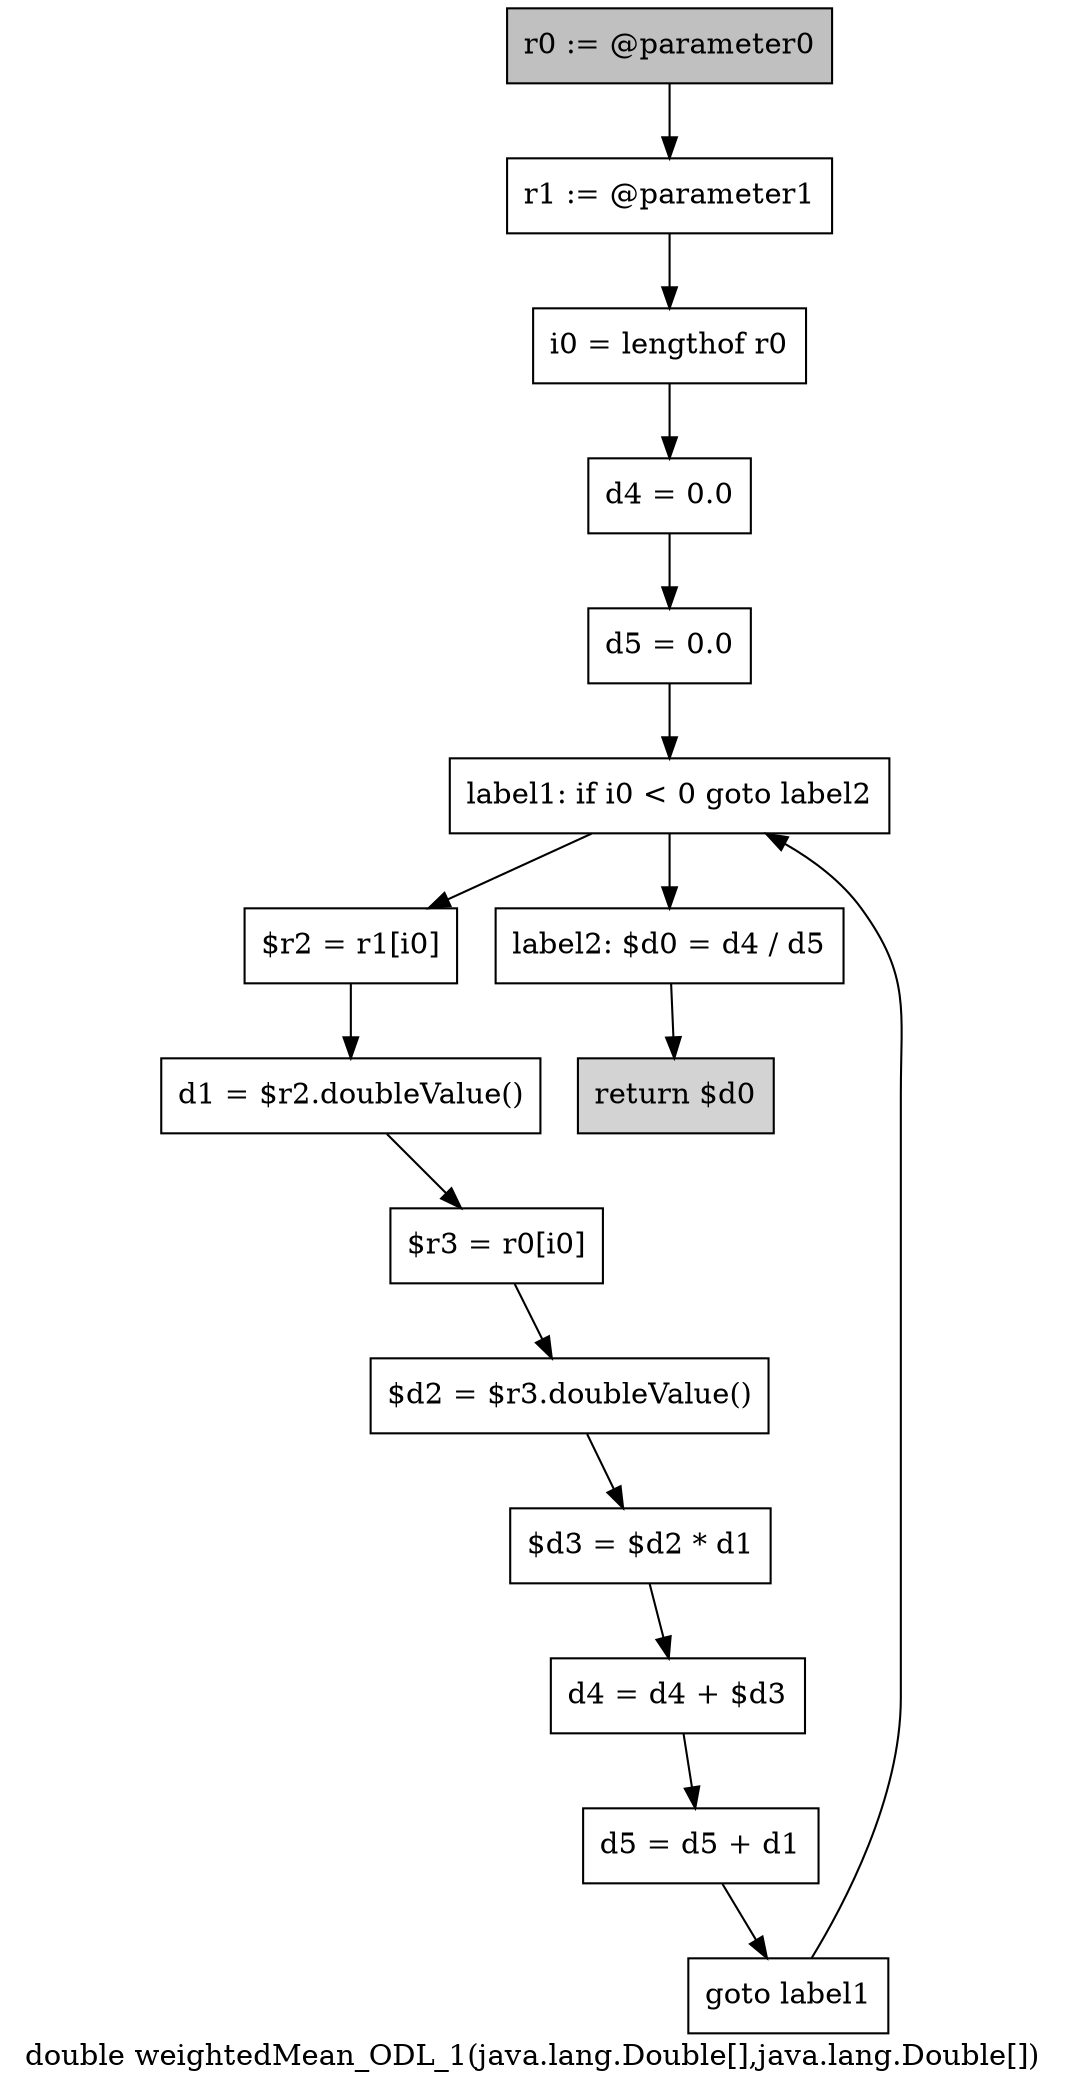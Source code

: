 digraph "double weightedMean_ODL_1(java.lang.Double[],java.lang.Double[])" {
    label="double weightedMean_ODL_1(java.lang.Double[],java.lang.Double[])";
    node [shape=box];
    "0" [style=filled,fillcolor=gray,label="r0 := @parameter0",];
    "1" [label="r1 := @parameter1",];
    "0"->"1";
    "2" [label="i0 = lengthof r0",];
    "1"->"2";
    "3" [label="d4 = 0.0",];
    "2"->"3";
    "4" [label="d5 = 0.0",];
    "3"->"4";
    "5" [label="label1: if i0 < 0 goto label2",];
    "4"->"5";
    "6" [label="$r2 = r1[i0]",];
    "5"->"6";
    "14" [label="label2: $d0 = d4 / d5",];
    "5"->"14";
    "7" [label="d1 = $r2.doubleValue()",];
    "6"->"7";
    "8" [label="$r3 = r0[i0]",];
    "7"->"8";
    "9" [label="$d2 = $r3.doubleValue()",];
    "8"->"9";
    "10" [label="$d3 = $d2 * d1",];
    "9"->"10";
    "11" [label="d4 = d4 + $d3",];
    "10"->"11";
    "12" [label="d5 = d5 + d1",];
    "11"->"12";
    "13" [label="goto label1",];
    "12"->"13";
    "13"->"5";
    "15" [style=filled,fillcolor=lightgray,label="return $d0",];
    "14"->"15";
}
